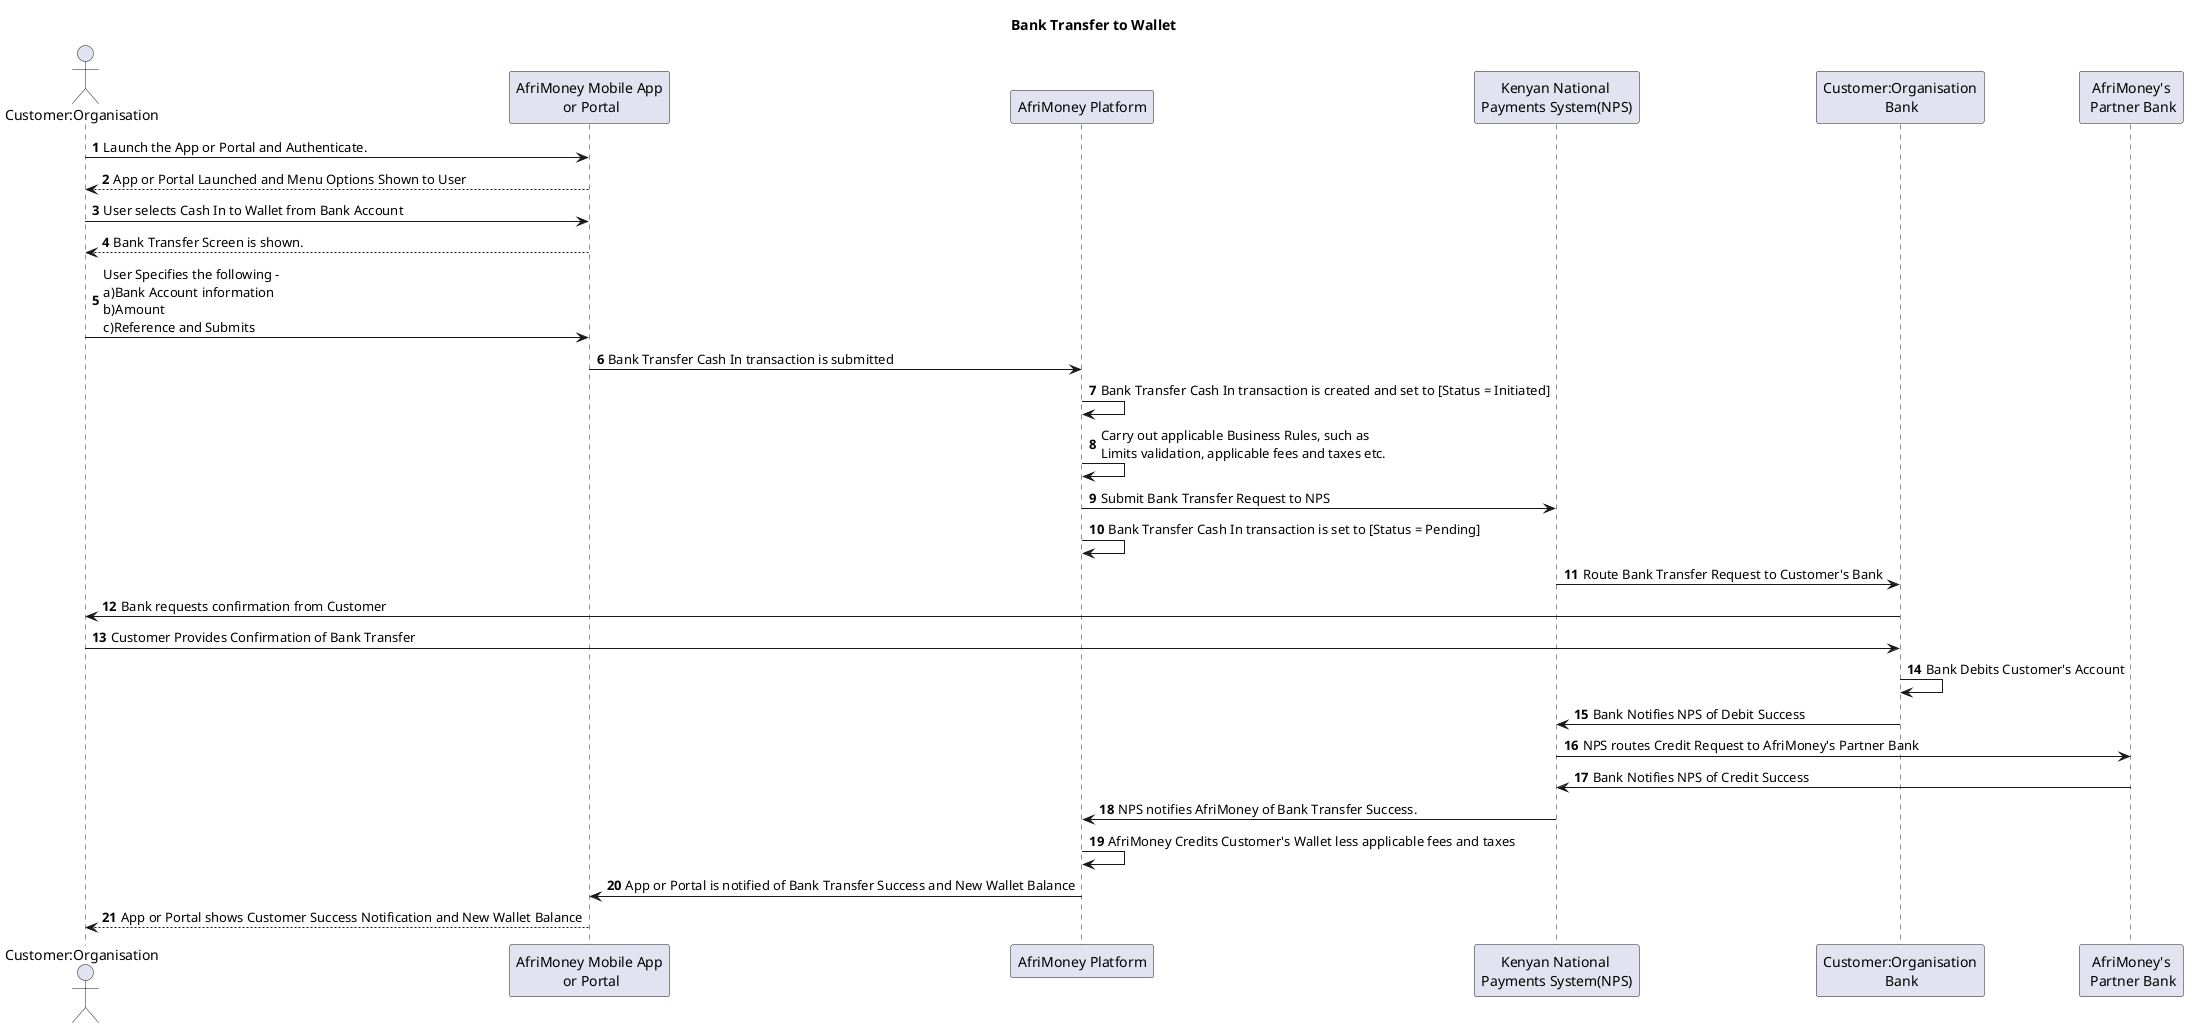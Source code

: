 @startuml Bank Transfer to Wallet 
title Bank Transfer to Wallet

autonumber



actor contact as "Customer:Organisation"
participant app  as "AfriMoney Mobile App\n or Portal"
participant afri  as "AfriMoney Platform"
participant nps as "Kenyan National \nPayments System(NPS)"
participant bank as "Customer:Organisation\n Bank"
participant pbank as "AfriMoney's\n Partner Bank"






contact -> app: Launch the App or Portal and Authenticate. 
app --> contact: App or Portal Launched and Menu Options Shown to User
contact -> app: User selects Cash In to Wallet from Bank Account
app --> contact: Bank Transfer Screen is shown. 
contact -> app: User Specifies the following - \na)Bank Account information\nb)Amount\nc)Reference and Submits
app -> afri: Bank Transfer Cash In transaction is submitted
afri -> afri: Bank Transfer Cash In transaction is created and set to [Status = Initiated]
afri -> afri: Carry out applicable Business Rules, such as \nLimits validation, applicable fees and taxes etc.
afri -> nps: Submit Bank Transfer Request to NPS
afri -> afri: Bank Transfer Cash In transaction is set to [Status = Pending]
nps -> bank: Route Bank Transfer Request to Customer's Bank 
bank-> contact : Bank requests confirmation from Customer
contact-> bank : Customer Provides Confirmation of Bank Transfer
bank-> bank : Bank Debits Customer's Account
bank-> nps : Bank Notifies NPS of Debit Success
nps-> pbank : NPS routes Credit Request to AfriMoney's Partner Bank 
pbank-> nps : Bank Notifies NPS of Credit Success
nps -> afri : NPS notifies AfriMoney of Bank Transfer Success. 
afri -> afri : AfriMoney Credits Customer's Wallet less applicable fees and taxes
afri-> app: App or Portal is notified of Bank Transfer Success and New Wallet Balance
app --> contact: App or Portal shows Customer Success Notification and New Wallet Balance



@enduml
